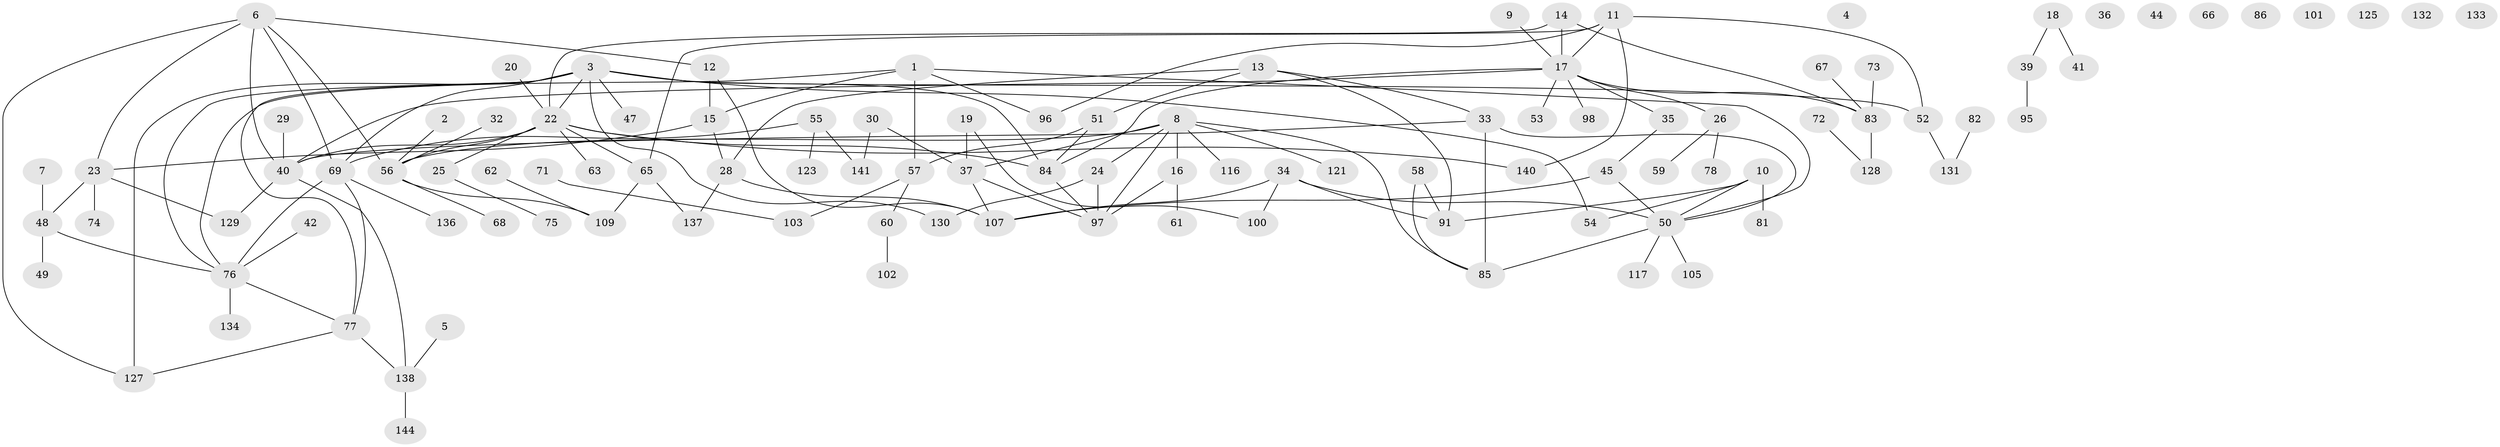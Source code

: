 // original degree distribution, {3: 0.19594594594594594, 1: 0.2905405405405405, 5: 0.060810810810810814, 0: 0.060810810810810814, 2: 0.21621621621621623, 4: 0.12837837837837837, 8: 0.006756756756756757, 7: 0.006756756756756757, 10: 0.006756756756756757, 6: 0.02702702702702703}
// Generated by graph-tools (version 1.1) at 2025/41/03/06/25 10:41:21]
// undirected, 107 vertices, 140 edges
graph export_dot {
graph [start="1"]
  node [color=gray90,style=filled];
  1 [super="+119"];
  2;
  3 [super="+21"];
  4;
  5;
  6 [super="+31"];
  7 [super="+126"];
  8 [super="+64"];
  9 [super="+122"];
  10 [super="+104"];
  11 [super="+145"];
  12;
  13;
  14 [super="+80"];
  15 [super="+93"];
  16 [super="+113"];
  17 [super="+27"];
  18;
  19 [super="+112"];
  20;
  22 [super="+110"];
  23 [super="+38"];
  24;
  25;
  26 [super="+120"];
  28 [super="+70"];
  29;
  30 [super="+46"];
  32;
  33 [super="+139"];
  34;
  35 [super="+89"];
  36;
  37 [super="+90"];
  39 [super="+92"];
  40 [super="+43"];
  41;
  42;
  44;
  45;
  47;
  48;
  49;
  50 [super="+94"];
  51;
  52;
  53;
  54 [super="+99"];
  55 [super="+87"];
  56 [super="+88"];
  57 [super="+146"];
  58;
  59;
  60;
  61;
  62;
  63;
  65 [super="+147"];
  66;
  67;
  68;
  69 [super="+115"];
  71;
  72;
  73;
  74;
  75;
  76 [super="+79"];
  77 [super="+124"];
  78;
  81;
  82;
  83 [super="+111"];
  84;
  85 [super="+118"];
  86;
  91 [super="+148"];
  95;
  96 [super="+106"];
  97;
  98;
  100 [super="+108"];
  101;
  102;
  103;
  105;
  107 [super="+114"];
  109 [super="+135"];
  116;
  117;
  121;
  123;
  125;
  127;
  128;
  129;
  130;
  131;
  132;
  133;
  134;
  136;
  137;
  138 [super="+142"];
  140;
  141 [super="+143"];
  144;
  1 -- 76;
  1 -- 96;
  1 -- 50;
  1 -- 57;
  1 -- 15;
  2 -- 56;
  3 -- 22;
  3 -- 69;
  3 -- 84;
  3 -- 127;
  3 -- 130;
  3 -- 52;
  3 -- 76;
  3 -- 77;
  3 -- 47;
  3 -- 54;
  5 -- 138;
  6 -- 12;
  6 -- 40;
  6 -- 69;
  6 -- 56;
  6 -- 127;
  6 -- 23;
  7 -- 48;
  8 -- 97;
  8 -- 121;
  8 -- 56;
  8 -- 116;
  8 -- 37;
  8 -- 24;
  8 -- 16;
  8 -- 85;
  9 -- 17;
  10 -- 81;
  10 -- 91;
  10 -- 50;
  10 -- 54;
  11 -- 52;
  11 -- 96;
  11 -- 140;
  11 -- 65;
  11 -- 17;
  12 -- 15;
  12 -- 107;
  13 -- 33;
  13 -- 51;
  13 -- 91;
  13 -- 28;
  14 -- 17;
  14 -- 83;
  14 -- 22;
  15 -- 23;
  15 -- 28;
  16 -- 61;
  16 -- 97;
  17 -- 26;
  17 -- 35;
  17 -- 53;
  17 -- 98;
  17 -- 84;
  17 -- 83;
  17 -- 40;
  18 -- 41;
  18 -- 39;
  19 -- 37;
  19 -- 100;
  20 -- 22;
  22 -- 25;
  22 -- 56;
  22 -- 63;
  22 -- 84;
  22 -- 140;
  22 -- 40;
  22 -- 65;
  23 -- 48;
  23 -- 74;
  23 -- 129;
  24 -- 97;
  24 -- 130;
  25 -- 75;
  26 -- 59;
  26 -- 78;
  28 -- 107;
  28 -- 137;
  29 -- 40;
  30 -- 141;
  30 -- 37;
  32 -- 56;
  33 -- 40;
  33 -- 50;
  33 -- 85 [weight=2];
  34 -- 50;
  34 -- 107;
  34 -- 100;
  34 -- 91;
  35 -- 45;
  37 -- 97;
  37 -- 107;
  39 -- 95;
  40 -- 129;
  40 -- 138;
  42 -- 76;
  45 -- 50;
  45 -- 107;
  48 -- 49;
  48 -- 76;
  50 -- 105;
  50 -- 117;
  50 -- 85;
  51 -- 84;
  51 -- 57;
  52 -- 131;
  55 -- 123;
  55 -- 69;
  55 -- 141;
  56 -- 68;
  56 -- 109;
  57 -- 60;
  57 -- 103;
  58 -- 91;
  58 -- 85;
  60 -- 102;
  62 -- 109;
  65 -- 109;
  65 -- 137;
  67 -- 83;
  69 -- 76;
  69 -- 136;
  69 -- 77;
  71 -- 103;
  72 -- 128;
  73 -- 83;
  76 -- 134;
  76 -- 77;
  77 -- 138;
  77 -- 127;
  82 -- 131;
  83 -- 128;
  84 -- 97;
  138 -- 144;
}
